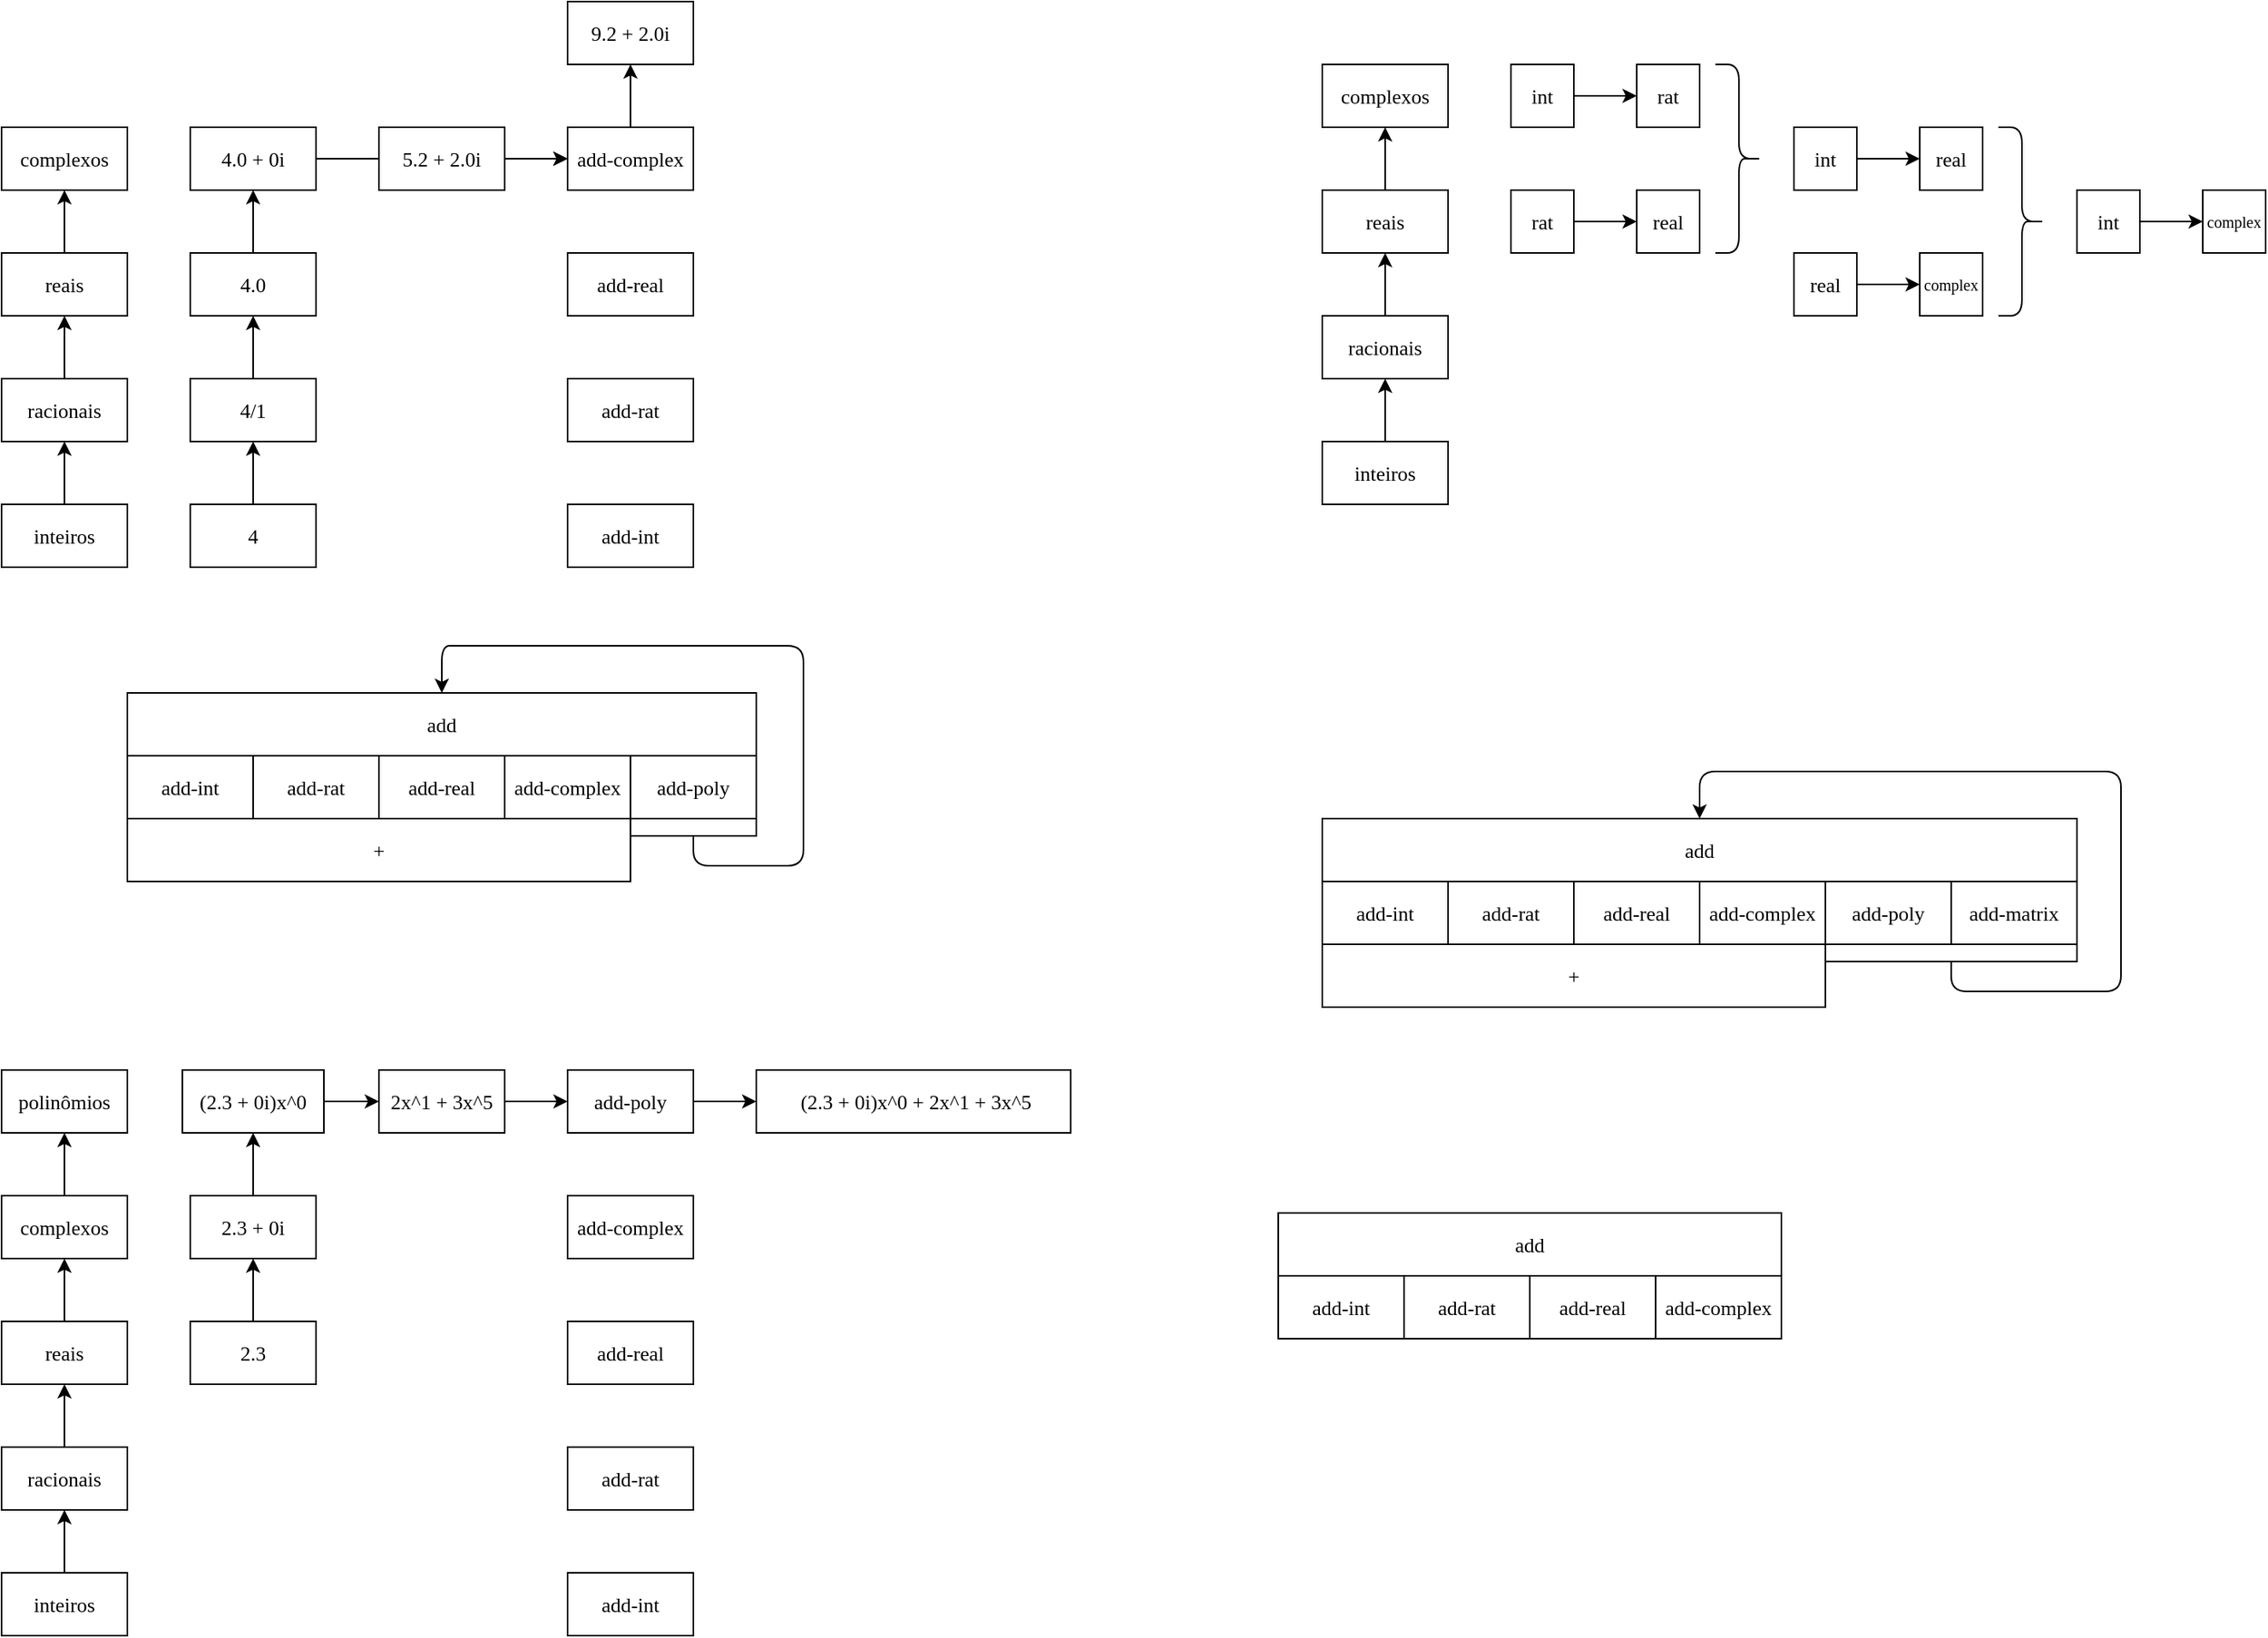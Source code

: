 <mxfile>
    <diagram id="hKK-KrV53pJkhqWaVgWT" name="Page-1">
        <mxGraphModel dx="569" dy="246" grid="0" gridSize="10" guides="1" tooltips="1" connect="1" arrows="1" fold="1" page="0" pageScale="1" pageWidth="850" pageHeight="1100" background="none" math="0" shadow="0">
            <root>
                <mxCell id="0"/>
                <mxCell id="1" parent="0"/>
                <mxCell id="56" style="edgeStyle=none;html=1;entryX=0;entryY=0.5;entryDx=0;entryDy=0;fontFamily=Tahoma;fontSize=13;" parent="1" source="24" target="53" edge="1">
                    <mxGeometry relative="1" as="geometry"/>
                </mxCell>
                <mxCell id="24" value="4.0 + 0i" style="rounded=0;whiteSpace=wrap;html=1;fontFamily=Tahoma;fontSize=13;fontStyle=0" parent="1" vertex="1">
                    <mxGeometry x="160" y="120" width="80" height="40" as="geometry"/>
                </mxCell>
                <mxCell id="27" style="edgeStyle=none;html=1;entryX=0.5;entryY=1;entryDx=0;entryDy=0;fontFamily=Tahoma;fontSize=13;fontStyle=0" parent="1" source="25" target="24" edge="1">
                    <mxGeometry relative="1" as="geometry"/>
                </mxCell>
                <mxCell id="25" value="4.0" style="rounded=0;whiteSpace=wrap;html=1;fontFamily=Tahoma;fontSize=13;fontStyle=0" parent="1" vertex="1">
                    <mxGeometry x="160" y="200" width="80" height="40" as="geometry"/>
                </mxCell>
                <mxCell id="29" style="edgeStyle=none;html=1;entryX=0.5;entryY=1;entryDx=0;entryDy=0;fontFamily=Tahoma;fontSize=13;fontStyle=0" parent="1" source="28" target="25" edge="1">
                    <mxGeometry relative="1" as="geometry"/>
                </mxCell>
                <mxCell id="28" value="4/1" style="rounded=0;whiteSpace=wrap;html=1;fontFamily=Tahoma;fontSize=13;fontStyle=0" parent="1" vertex="1">
                    <mxGeometry x="160" y="280" width="80" height="40" as="geometry"/>
                </mxCell>
                <mxCell id="31" style="edgeStyle=none;html=1;entryX=0.5;entryY=1;entryDx=0;entryDy=0;fontFamily=Tahoma;fontSize=13;fontStyle=0" parent="1" source="30" target="28" edge="1">
                    <mxGeometry relative="1" as="geometry"/>
                </mxCell>
                <mxCell id="30" value="4" style="rounded=0;whiteSpace=wrap;html=1;fontFamily=Tahoma;fontSize=13;fontStyle=0" parent="1" vertex="1">
                    <mxGeometry x="160" y="360" width="80" height="40" as="geometry"/>
                </mxCell>
                <mxCell id="36" style="edgeStyle=none;html=1;entryX=0.5;entryY=1;entryDx=0;entryDy=0;fontFamily=Tahoma;fontSize=13;fontStyle=0" parent="1" source="32" target="33" edge="1">
                    <mxGeometry relative="1" as="geometry"/>
                </mxCell>
                <mxCell id="32" value="inteiros" style="rounded=0;whiteSpace=wrap;html=1;fontFamily=Tahoma;fontSize=13;fontStyle=0" parent="1" vertex="1">
                    <mxGeometry x="40" y="360" width="80" height="40" as="geometry"/>
                </mxCell>
                <mxCell id="37" style="edgeStyle=none;html=1;entryX=0.5;entryY=1;entryDx=0;entryDy=0;fontFamily=Tahoma;fontSize=13;fontStyle=0" parent="1" source="33" target="34" edge="1">
                    <mxGeometry relative="1" as="geometry"/>
                </mxCell>
                <mxCell id="33" value="racionais" style="rounded=0;whiteSpace=wrap;html=1;fontFamily=Tahoma;fontSize=13;fontStyle=0" parent="1" vertex="1">
                    <mxGeometry x="40" y="280" width="80" height="40" as="geometry"/>
                </mxCell>
                <mxCell id="38" style="edgeStyle=none;html=1;entryX=0.5;entryY=1;entryDx=0;entryDy=0;fontFamily=Tahoma;fontSize=13;fontStyle=0" parent="1" source="34" target="35" edge="1">
                    <mxGeometry relative="1" as="geometry"/>
                </mxCell>
                <mxCell id="34" value="reais" style="rounded=0;whiteSpace=wrap;html=1;fontFamily=Tahoma;fontSize=13;fontStyle=0" parent="1" vertex="1">
                    <mxGeometry x="40" y="200" width="80" height="40" as="geometry"/>
                </mxCell>
                <mxCell id="35" value="complexos" style="rounded=0;whiteSpace=wrap;html=1;fontFamily=Tahoma;fontSize=13;fontStyle=0" parent="1" vertex="1">
                    <mxGeometry x="40" y="120" width="80" height="40" as="geometry"/>
                </mxCell>
                <mxCell id="57" style="edgeStyle=none;html=1;entryX=0;entryY=0.5;entryDx=0;entryDy=0;fontFamily=Tahoma;fontSize=13;" parent="1" source="40" target="53" edge="1">
                    <mxGeometry relative="1" as="geometry"/>
                </mxCell>
                <mxCell id="40" value="5.2 + 2.0i" style="rounded=0;whiteSpace=wrap;html=1;fontFamily=Tahoma;fontSize=13;fontStyle=0" parent="1" vertex="1">
                    <mxGeometry x="280" y="120" width="80" height="40" as="geometry"/>
                </mxCell>
                <mxCell id="48" value="9.2 + 2.0i" style="rounded=0;whiteSpace=wrap;html=1;fontFamily=Tahoma;fontSize=13;fontStyle=0" parent="1" vertex="1">
                    <mxGeometry x="400" y="40" width="80" height="40" as="geometry"/>
                </mxCell>
                <mxCell id="50" value="add-int" style="rounded=0;whiteSpace=wrap;html=1;fontFamily=Tahoma;fontSize=13;fontStyle=0" parent="1" vertex="1">
                    <mxGeometry x="400" y="360" width="80" height="40" as="geometry"/>
                </mxCell>
                <mxCell id="51" value="add-rat" style="rounded=0;whiteSpace=wrap;html=1;fontFamily=Tahoma;fontSize=13;fontStyle=0" parent="1" vertex="1">
                    <mxGeometry x="400" y="280" width="80" height="40" as="geometry"/>
                </mxCell>
                <mxCell id="52" value="add-real" style="rounded=0;whiteSpace=wrap;html=1;fontFamily=Tahoma;fontSize=13;fontStyle=0" parent="1" vertex="1">
                    <mxGeometry x="400" y="200" width="80" height="40" as="geometry"/>
                </mxCell>
                <mxCell id="58" style="edgeStyle=none;html=1;entryX=0.5;entryY=1;entryDx=0;entryDy=0;fontFamily=Tahoma;fontSize=13;" parent="1" source="53" target="48" edge="1">
                    <mxGeometry relative="1" as="geometry"/>
                </mxCell>
                <mxCell id="53" value="add-complex" style="rounded=0;whiteSpace=wrap;html=1;fontFamily=Tahoma;fontSize=13;fontStyle=0" parent="1" vertex="1">
                    <mxGeometry x="400" y="120" width="80" height="40" as="geometry"/>
                </mxCell>
                <mxCell id="60" value="add" style="rounded=0;whiteSpace=wrap;html=1;fontFamily=Tahoma;fontSize=13;fontStyle=0" parent="1" vertex="1">
                    <mxGeometry x="120" y="480" width="400" height="40" as="geometry"/>
                </mxCell>
                <mxCell id="61" value="add-int" style="rounded=0;whiteSpace=wrap;html=1;fontFamily=Tahoma;fontSize=13;fontStyle=0" parent="1" vertex="1">
                    <mxGeometry x="120" y="520" width="80" height="40" as="geometry"/>
                </mxCell>
                <mxCell id="62" value="add-rat" style="rounded=0;whiteSpace=wrap;html=1;fontFamily=Tahoma;fontSize=13;fontStyle=0" parent="1" vertex="1">
                    <mxGeometry x="200" y="520" width="80" height="40" as="geometry"/>
                </mxCell>
                <mxCell id="63" value="add-real" style="rounded=0;whiteSpace=wrap;html=1;fontFamily=Tahoma;fontSize=13;fontStyle=0" parent="1" vertex="1">
                    <mxGeometry x="280" y="520" width="80" height="40" as="geometry"/>
                </mxCell>
                <mxCell id="64" value="add-complex" style="rounded=0;whiteSpace=wrap;html=1;fontFamily=Tahoma;fontSize=13;fontStyle=0" parent="1" vertex="1">
                    <mxGeometry x="360" y="520" width="80" height="40" as="geometry"/>
                </mxCell>
                <mxCell id="80" style="edgeStyle=none;html=1;entryX=0.5;entryY=0;entryDx=0;entryDy=0;exitX=0.5;exitY=1;exitDx=0;exitDy=0;" parent="1" source="82" target="60" edge="1">
                    <mxGeometry relative="1" as="geometry">
                        <mxPoint x="480" y="601" as="sourcePoint"/>
                        <Array as="points">
                            <mxPoint x="480" y="590"/>
                            <mxPoint x="550" y="590"/>
                            <mxPoint x="550" y="510"/>
                            <mxPoint x="550" y="450"/>
                            <mxPoint x="480" y="450"/>
                            <mxPoint x="430" y="450"/>
                            <mxPoint x="340" y="450"/>
                            <mxPoint x="320" y="450"/>
                        </Array>
                    </mxGeometry>
                </mxCell>
                <mxCell id="65" value="add-poly" style="rounded=0;whiteSpace=wrap;html=1;fontFamily=Tahoma;fontSize=13;fontStyle=0" parent="1" vertex="1">
                    <mxGeometry x="440" y="520" width="80" height="40" as="geometry"/>
                </mxCell>
                <mxCell id="78" value="+" style="rounded=0;whiteSpace=wrap;html=1;fontFamily=Tahoma;fontSize=13;fontStyle=0" parent="1" vertex="1">
                    <mxGeometry x="120" y="560" width="320" height="40" as="geometry"/>
                </mxCell>
                <mxCell id="82" value="" style="rounded=0;whiteSpace=wrap;html=1;" parent="1" vertex="1">
                    <mxGeometry x="440" y="560" width="80" height="11" as="geometry"/>
                </mxCell>
                <mxCell id="85" style="edgeStyle=none;html=1;entryX=0.5;entryY=1;entryDx=0;entryDy=0;fontFamily=Tahoma;fontSize=13;fontStyle=0" parent="1" source="86" target="88" edge="1">
                    <mxGeometry relative="1" as="geometry"/>
                </mxCell>
                <mxCell id="86" value="inteiros" style="rounded=0;whiteSpace=wrap;html=1;fontFamily=Tahoma;fontSize=13;fontStyle=0" parent="1" vertex="1">
                    <mxGeometry x="40" y="1040" width="80" height="40" as="geometry"/>
                </mxCell>
                <mxCell id="87" style="edgeStyle=none;html=1;entryX=0.5;entryY=1;entryDx=0;entryDy=0;fontFamily=Tahoma;fontSize=13;fontStyle=0" parent="1" source="88" target="90" edge="1">
                    <mxGeometry relative="1" as="geometry"/>
                </mxCell>
                <mxCell id="88" value="racionais" style="rounded=0;whiteSpace=wrap;html=1;fontFamily=Tahoma;fontSize=13;fontStyle=0" parent="1" vertex="1">
                    <mxGeometry x="40" y="960" width="80" height="40" as="geometry"/>
                </mxCell>
                <mxCell id="89" style="edgeStyle=none;html=1;entryX=0.5;entryY=1;entryDx=0;entryDy=0;fontFamily=Tahoma;fontSize=13;fontStyle=0" parent="1" source="90" target="92" edge="1">
                    <mxGeometry relative="1" as="geometry"/>
                </mxCell>
                <mxCell id="90" value="reais" style="rounded=0;whiteSpace=wrap;html=1;fontFamily=Tahoma;fontSize=13;fontStyle=0" parent="1" vertex="1">
                    <mxGeometry x="40" y="880" width="80" height="40" as="geometry"/>
                </mxCell>
                <mxCell id="91" style="edgeStyle=none;html=1;" parent="1" source="92" edge="1">
                    <mxGeometry relative="1" as="geometry">
                        <mxPoint x="80" y="760" as="targetPoint"/>
                    </mxGeometry>
                </mxCell>
                <mxCell id="92" value="complexos" style="rounded=0;whiteSpace=wrap;html=1;fontFamily=Tahoma;fontSize=13;fontStyle=0" parent="1" vertex="1">
                    <mxGeometry x="40" y="800" width="80" height="40" as="geometry"/>
                </mxCell>
                <mxCell id="93" value="polinômios" style="rounded=0;whiteSpace=wrap;html=1;fontFamily=Tahoma;fontSize=13;fontStyle=0" parent="1" vertex="1">
                    <mxGeometry x="40" y="720" width="80" height="40" as="geometry"/>
                </mxCell>
                <mxCell id="104" style="edgeStyle=none;html=1;" parent="1" source="95" edge="1">
                    <mxGeometry relative="1" as="geometry">
                        <mxPoint x="200" y="840" as="targetPoint"/>
                    </mxGeometry>
                </mxCell>
                <mxCell id="95" value="2.3" style="rounded=0;whiteSpace=wrap;html=1;fontFamily=Tahoma;fontSize=13;fontStyle=0" parent="1" vertex="1">
                    <mxGeometry x="160" y="880" width="80" height="40" as="geometry"/>
                </mxCell>
                <mxCell id="96" value="add-int" style="rounded=0;whiteSpace=wrap;html=1;fontFamily=Tahoma;fontSize=13;fontStyle=0" parent="1" vertex="1">
                    <mxGeometry x="400" y="1040" width="80" height="40" as="geometry"/>
                </mxCell>
                <mxCell id="97" value="add-rat" style="rounded=0;whiteSpace=wrap;html=1;fontFamily=Tahoma;fontSize=13;fontStyle=0" parent="1" vertex="1">
                    <mxGeometry x="400" y="960" width="80" height="40" as="geometry"/>
                </mxCell>
                <mxCell id="98" value="add-real" style="rounded=0;whiteSpace=wrap;html=1;fontFamily=Tahoma;fontSize=13;fontStyle=0" parent="1" vertex="1">
                    <mxGeometry x="400" y="880" width="80" height="40" as="geometry"/>
                </mxCell>
                <mxCell id="99" value="add-complex" style="rounded=0;whiteSpace=wrap;html=1;fontFamily=Tahoma;fontSize=13;fontStyle=0" parent="1" vertex="1">
                    <mxGeometry x="400" y="800" width="80" height="40" as="geometry"/>
                </mxCell>
                <mxCell id="113" style="edgeStyle=none;html=1;" parent="1" source="100" edge="1">
                    <mxGeometry relative="1" as="geometry">
                        <mxPoint x="520.0" y="740" as="targetPoint"/>
                    </mxGeometry>
                </mxCell>
                <mxCell id="100" value="add-poly" style="rounded=0;whiteSpace=wrap;html=1;fontFamily=Tahoma;fontSize=13;fontStyle=0" parent="1" vertex="1">
                    <mxGeometry x="400" y="720" width="80" height="40" as="geometry"/>
                </mxCell>
                <mxCell id="111" style="edgeStyle=none;html=1;entryX=0;entryY=0.5;entryDx=0;entryDy=0;" parent="1" source="101" target="100" edge="1">
                    <mxGeometry relative="1" as="geometry"/>
                </mxCell>
                <mxCell id="101" value="2x^1 + 3x^5" style="rounded=0;whiteSpace=wrap;html=1;fontFamily=Tahoma;fontSize=13;fontStyle=0" parent="1" vertex="1">
                    <mxGeometry x="280" y="720" width="80" height="40" as="geometry"/>
                </mxCell>
                <mxCell id="106" style="edgeStyle=none;html=1;" parent="1" source="105" edge="1">
                    <mxGeometry relative="1" as="geometry">
                        <mxPoint x="200" y="760" as="targetPoint"/>
                    </mxGeometry>
                </mxCell>
                <mxCell id="105" value="2.3 + 0i" style="rounded=0;whiteSpace=wrap;html=1;fontFamily=Tahoma;fontSize=13;fontStyle=0" parent="1" vertex="1">
                    <mxGeometry x="160" y="800" width="80" height="40" as="geometry"/>
                </mxCell>
                <mxCell id="107" value="(2.3 + 0i)x^0" style="rounded=0;whiteSpace=wrap;html=1;fontFamily=Tahoma;fontSize=13;fontStyle=0" parent="1" vertex="1">
                    <mxGeometry x="155" y="720" width="90" height="40" as="geometry"/>
                </mxCell>
                <mxCell id="110" style="edgeStyle=none;html=1;entryX=0;entryY=0.5;entryDx=0;entryDy=0;" parent="1" target="101" edge="1">
                    <mxGeometry relative="1" as="geometry">
                        <mxPoint x="245.0" y="740" as="sourcePoint"/>
                    </mxGeometry>
                </mxCell>
                <mxCell id="114" value="&amp;nbsp;(2.3 + 0i)x^0 + 2x^1 + 3x^5" style="rounded=0;whiteSpace=wrap;html=1;fontFamily=Tahoma;fontSize=13;fontStyle=0" parent="1" vertex="1">
                    <mxGeometry x="520" y="720" width="200" height="40" as="geometry"/>
                </mxCell>
                <mxCell id="115" style="edgeStyle=none;html=1;entryX=0.5;entryY=1;entryDx=0;entryDy=0;fontFamily=Tahoma;fontSize=13;fontStyle=0" parent="1" source="116" target="118" edge="1">
                    <mxGeometry relative="1" as="geometry"/>
                </mxCell>
                <mxCell id="116" value="inteiros" style="rounded=0;whiteSpace=wrap;html=1;fontFamily=Tahoma;fontSize=13;fontStyle=0" parent="1" vertex="1">
                    <mxGeometry x="880" y="320" width="80" height="40" as="geometry"/>
                </mxCell>
                <mxCell id="117" style="edgeStyle=none;html=1;entryX=0.5;entryY=1;entryDx=0;entryDy=0;fontFamily=Tahoma;fontSize=13;fontStyle=0" parent="1" source="118" target="120" edge="1">
                    <mxGeometry relative="1" as="geometry"/>
                </mxCell>
                <mxCell id="118" value="racionais" style="rounded=0;whiteSpace=wrap;html=1;fontFamily=Tahoma;fontSize=13;fontStyle=0" parent="1" vertex="1">
                    <mxGeometry x="880" y="240" width="80" height="40" as="geometry"/>
                </mxCell>
                <mxCell id="119" style="edgeStyle=none;html=1;entryX=0.5;entryY=1;entryDx=0;entryDy=0;fontFamily=Tahoma;fontSize=13;fontStyle=0" parent="1" source="120" target="121" edge="1">
                    <mxGeometry relative="1" as="geometry"/>
                </mxCell>
                <mxCell id="120" value="reais" style="rounded=0;whiteSpace=wrap;html=1;fontFamily=Tahoma;fontSize=13;fontStyle=0" parent="1" vertex="1">
                    <mxGeometry x="880" y="160" width="80" height="40" as="geometry"/>
                </mxCell>
                <mxCell id="121" value="complexos" style="rounded=0;whiteSpace=wrap;html=1;fontFamily=Tahoma;fontSize=13;fontStyle=0" parent="1" vertex="1">
                    <mxGeometry x="880" y="80" width="80" height="40" as="geometry"/>
                </mxCell>
                <mxCell id="126" style="edgeStyle=none;html=1;fontFamily=Tahoma;" parent="1" source="125" edge="1">
                    <mxGeometry relative="1" as="geometry">
                        <mxPoint x="1080" y="100" as="targetPoint"/>
                    </mxGeometry>
                </mxCell>
                <mxCell id="125" value="int" style="rounded=0;whiteSpace=wrap;html=1;fontFamily=Tahoma;fontSize=13;fontStyle=0" parent="1" vertex="1">
                    <mxGeometry x="1000" y="80" width="40" height="40" as="geometry"/>
                </mxCell>
                <mxCell id="127" value="rat" style="rounded=0;whiteSpace=wrap;html=1;fontFamily=Tahoma;fontSize=13;fontStyle=0" parent="1" vertex="1">
                    <mxGeometry x="1080" y="80" width="40" height="40" as="geometry"/>
                </mxCell>
                <mxCell id="129" style="edgeStyle=none;html=1;fontFamily=Tahoma;" parent="1" source="128" edge="1">
                    <mxGeometry relative="1" as="geometry">
                        <mxPoint x="1080" y="180" as="targetPoint"/>
                    </mxGeometry>
                </mxCell>
                <mxCell id="128" value="rat" style="rounded=0;whiteSpace=wrap;html=1;fontFamily=Tahoma;fontSize=13;fontStyle=0" parent="1" vertex="1">
                    <mxGeometry x="1000" y="160" width="40" height="40" as="geometry"/>
                </mxCell>
                <mxCell id="130" value="real" style="rounded=0;whiteSpace=wrap;html=1;fontFamily=Tahoma;fontSize=13;fontStyle=0" parent="1" vertex="1">
                    <mxGeometry x="1080" y="160" width="40" height="40" as="geometry"/>
                </mxCell>
                <mxCell id="133" value="" style="shape=curlyBracket;whiteSpace=wrap;html=1;rounded=1;flipH=1;labelPosition=right;verticalLabelPosition=middle;align=left;verticalAlign=middle;fontFamily=Tahoma;fontSize=60;size=0.5;" parent="1" vertex="1">
                    <mxGeometry x="1130" y="80" width="30" height="120" as="geometry"/>
                </mxCell>
                <mxCell id="135" style="edgeStyle=none;html=1;fontFamily=Tahoma;fontSize=60;exitX=1;exitY=0.5;exitDx=0;exitDy=0;" parent="1" source="143" edge="1">
                    <mxGeometry relative="1" as="geometry">
                        <mxPoint x="1260" y="140" as="targetPoint"/>
                        <mxPoint x="1225" y="140" as="sourcePoint"/>
                    </mxGeometry>
                </mxCell>
                <mxCell id="136" value="real" style="rounded=0;whiteSpace=wrap;html=1;fontFamily=Tahoma;fontSize=13;fontStyle=0" parent="1" vertex="1">
                    <mxGeometry x="1260" y="120" width="40" height="40" as="geometry"/>
                </mxCell>
                <mxCell id="138" style="edgeStyle=none;html=1;fontFamily=Tahoma;fontSize=60;exitX=1;exitY=0.5;exitDx=0;exitDy=0;" parent="1" source="142" edge="1">
                    <mxGeometry relative="1" as="geometry">
                        <mxPoint x="1260" y="220" as="targetPoint"/>
                        <mxPoint x="1225" y="220" as="sourcePoint"/>
                    </mxGeometry>
                </mxCell>
                <mxCell id="140" value="complex" style="rounded=0;whiteSpace=wrap;html=1;fontFamily=Tahoma;fontSize=10;fontStyle=0" parent="1" vertex="1">
                    <mxGeometry x="1260" y="200" width="40" height="40" as="geometry"/>
                </mxCell>
                <mxCell id="142" value="real" style="rounded=0;whiteSpace=wrap;html=1;fontFamily=Tahoma;fontSize=13;fontStyle=0" parent="1" vertex="1">
                    <mxGeometry x="1180" y="200" width="40" height="40" as="geometry"/>
                </mxCell>
                <mxCell id="143" value="int" style="rounded=0;whiteSpace=wrap;html=1;fontFamily=Tahoma;fontSize=13;fontStyle=0" parent="1" vertex="1">
                    <mxGeometry x="1180" y="120" width="40" height="40" as="geometry"/>
                </mxCell>
                <mxCell id="144" value="" style="shape=curlyBracket;whiteSpace=wrap;html=1;rounded=1;flipH=1;labelPosition=right;verticalLabelPosition=middle;align=left;verticalAlign=middle;fontFamily=Tahoma;fontSize=60;size=0.5;" parent="1" vertex="1">
                    <mxGeometry x="1310" y="120" width="30" height="120" as="geometry"/>
                </mxCell>
                <mxCell id="147" style="edgeStyle=none;html=1;entryX=0;entryY=0.5;entryDx=0;entryDy=0;fontFamily=Tahoma;fontSize=13;" parent="1" source="145" target="146" edge="1">
                    <mxGeometry relative="1" as="geometry"/>
                </mxCell>
                <mxCell id="145" value="int" style="rounded=0;whiteSpace=wrap;html=1;fontFamily=Tahoma;fontSize=13;fontStyle=0" parent="1" vertex="1">
                    <mxGeometry x="1360" y="160" width="40" height="40" as="geometry"/>
                </mxCell>
                <mxCell id="146" value="complex" style="rounded=0;whiteSpace=wrap;html=1;fontFamily=Tahoma;fontSize=10;fontStyle=0" parent="1" vertex="1">
                    <mxGeometry x="1440" y="160" width="40" height="40" as="geometry"/>
                </mxCell>
                <mxCell id="148" value="add" style="rounded=0;whiteSpace=wrap;html=1;fontFamily=Tahoma;fontSize=13;fontStyle=0" parent="1" vertex="1">
                    <mxGeometry x="880" y="560" width="480" height="40" as="geometry"/>
                </mxCell>
                <mxCell id="149" value="add-int" style="rounded=0;whiteSpace=wrap;html=1;fontFamily=Tahoma;fontSize=13;fontStyle=0" parent="1" vertex="1">
                    <mxGeometry x="880" y="600" width="80" height="40" as="geometry"/>
                </mxCell>
                <mxCell id="150" value="add-rat" style="rounded=0;whiteSpace=wrap;html=1;fontFamily=Tahoma;fontSize=13;fontStyle=0" parent="1" vertex="1">
                    <mxGeometry x="960" y="600" width="80" height="40" as="geometry"/>
                </mxCell>
                <mxCell id="151" value="add-real" style="rounded=0;whiteSpace=wrap;html=1;fontFamily=Tahoma;fontSize=13;fontStyle=0" parent="1" vertex="1">
                    <mxGeometry x="1040" y="600" width="80" height="40" as="geometry"/>
                </mxCell>
                <mxCell id="152" value="add-complex" style="rounded=0;whiteSpace=wrap;html=1;fontFamily=Tahoma;fontSize=13;fontStyle=0" parent="1" vertex="1">
                    <mxGeometry x="1120" y="600" width="80" height="40" as="geometry"/>
                </mxCell>
                <mxCell id="153" style="edgeStyle=none;html=1;entryX=0.5;entryY=0;entryDx=0;entryDy=0;exitX=0.5;exitY=1;exitDx=0;exitDy=0;" parent="1" source="156" target="148" edge="1">
                    <mxGeometry relative="1" as="geometry">
                        <mxPoint x="1240" y="681" as="sourcePoint"/>
                        <Array as="points">
                            <mxPoint x="1280" y="670"/>
                            <mxPoint x="1388" y="670"/>
                            <mxPoint x="1388" y="603"/>
                            <mxPoint x="1388" y="530"/>
                            <mxPoint x="1240" y="530"/>
                            <mxPoint x="1190" y="530"/>
                            <mxPoint x="1120" y="530"/>
                        </Array>
                    </mxGeometry>
                </mxCell>
                <mxCell id="154" value="add-poly" style="rounded=0;whiteSpace=wrap;html=1;fontFamily=Tahoma;fontSize=13;fontStyle=0" parent="1" vertex="1">
                    <mxGeometry x="1200" y="600" width="80" height="40" as="geometry"/>
                </mxCell>
                <mxCell id="155" value="+" style="rounded=0;whiteSpace=wrap;html=1;fontFamily=Tahoma;fontSize=13;fontStyle=0" parent="1" vertex="1">
                    <mxGeometry x="880" y="640" width="320" height="40" as="geometry"/>
                </mxCell>
                <mxCell id="156" value="" style="rounded=0;whiteSpace=wrap;html=1;" parent="1" vertex="1">
                    <mxGeometry x="1200" y="640" width="160" height="11" as="geometry"/>
                </mxCell>
                <mxCell id="157" value="add-matrix" style="rounded=0;whiteSpace=wrap;html=1;fontFamily=Tahoma;fontSize=13;fontStyle=0" parent="1" vertex="1">
                    <mxGeometry x="1280" y="600" width="80" height="40" as="geometry"/>
                </mxCell>
                <mxCell id="158" value="add" style="rounded=0;whiteSpace=wrap;html=1;fontFamily=Tahoma;fontSize=13;fontStyle=0" vertex="1" parent="1">
                    <mxGeometry x="852" y="811" width="320" height="40" as="geometry"/>
                </mxCell>
                <mxCell id="159" value="add-int" style="rounded=0;whiteSpace=wrap;html=1;fontFamily=Tahoma;fontSize=13;fontStyle=0" vertex="1" parent="1">
                    <mxGeometry x="852" y="851" width="80" height="40" as="geometry"/>
                </mxCell>
                <mxCell id="160" value="add-rat" style="rounded=0;whiteSpace=wrap;html=1;fontFamily=Tahoma;fontSize=13;fontStyle=0" vertex="1" parent="1">
                    <mxGeometry x="932" y="851" width="80" height="40" as="geometry"/>
                </mxCell>
                <mxCell id="161" value="add-real" style="rounded=0;whiteSpace=wrap;html=1;fontFamily=Tahoma;fontSize=13;fontStyle=0" vertex="1" parent="1">
                    <mxGeometry x="1012" y="851" width="80" height="40" as="geometry"/>
                </mxCell>
                <mxCell id="162" value="add-complex" style="rounded=0;whiteSpace=wrap;html=1;fontFamily=Tahoma;fontSize=13;fontStyle=0" vertex="1" parent="1">
                    <mxGeometry x="1092" y="851" width="80" height="40" as="geometry"/>
                </mxCell>
            </root>
        </mxGraphModel>
    </diagram>
</mxfile>